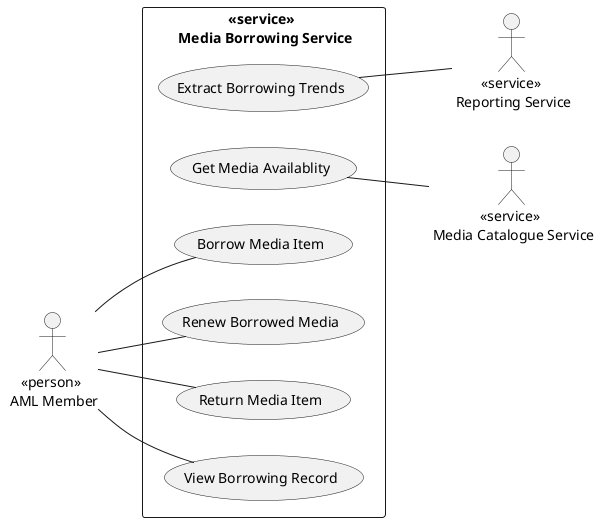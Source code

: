 @startuml media-borrowing
left to right direction

rectangle "<<service>> \n Media Borrowing Service" {
    (Borrow Media Item) as borrow_media
    (Renew Borrowed Media) as renew_media
    (Return Media Item) as return_media
    (View Borrowing Record) as view_borrowing_record
    (Get Media Availablity) as get_availability
    (Extract Borrowing Trends) as extract_trends
}

:    <<person>> \n AML Member: as aml_member 
:              <<service>> \n Media Catalogue Service: as media_catalogue
:        <<service>> \n Reporting Service: as reporting_service


aml_member -- borrow_media
aml_member -- renew_media
aml_member -- return_media
aml_member -- view_borrowing_record
media_catalogue -u- get_availability
reporting_service -u- extract_trends

@enduml